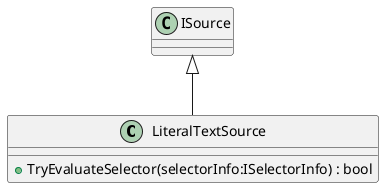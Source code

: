 @startuml
class LiteralTextSource {
    + TryEvaluateSelector(selectorInfo:ISelectorInfo) : bool
}
ISource <|-- LiteralTextSource
@enduml
